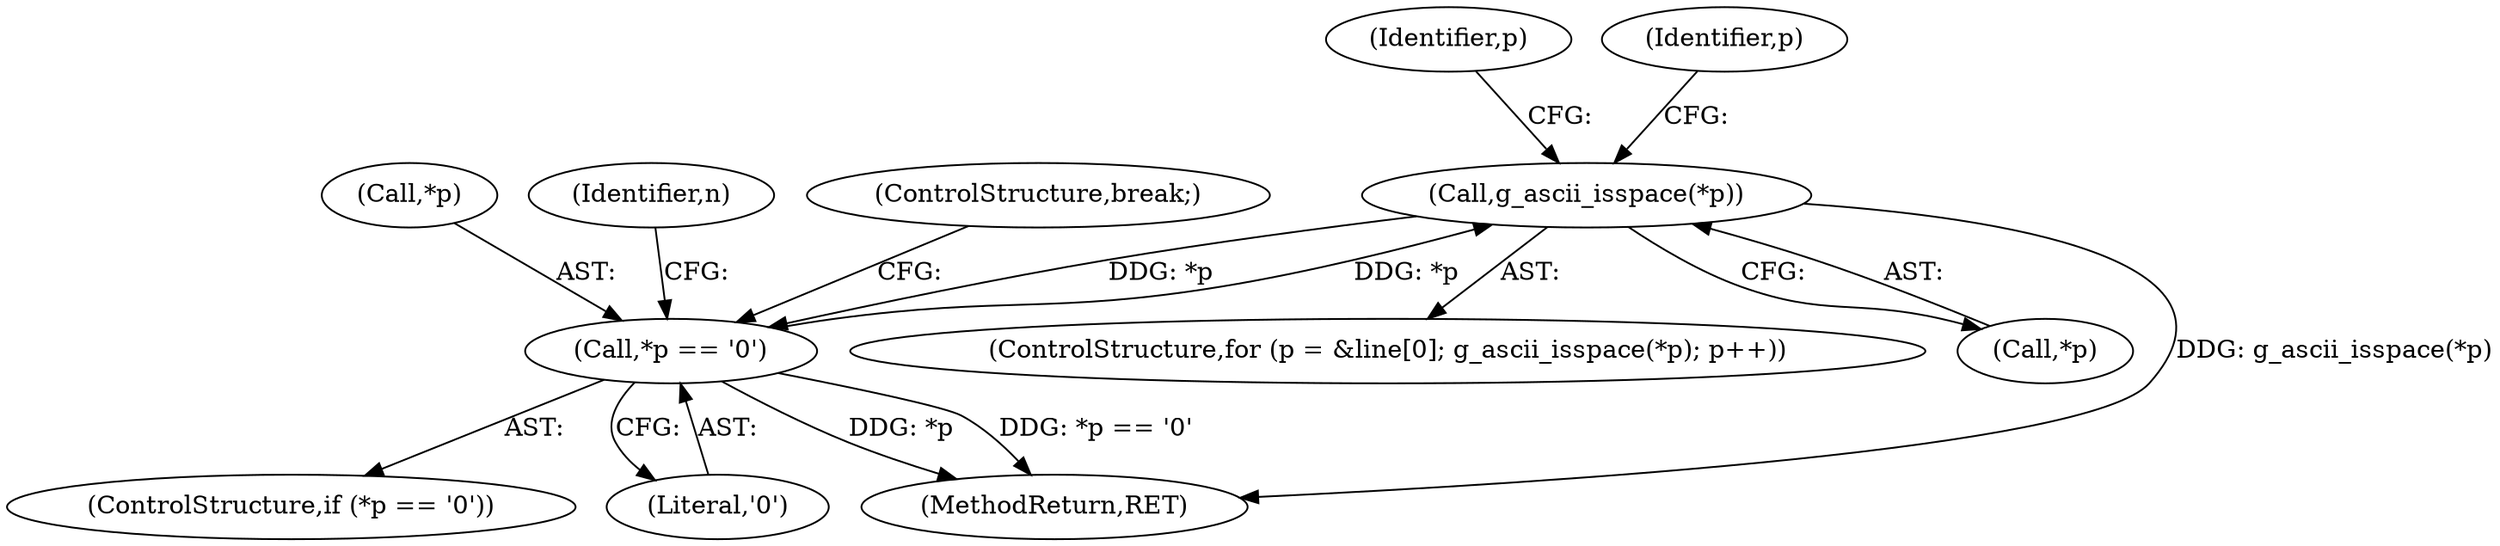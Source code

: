 digraph "0_wireshark_11edc83b98a61e890d7bb01855389d40e984ea82@pointer" {
"1000245" [label="(Call,g_ascii_isspace(*p))"];
"1000251" [label="(Call,*p == '\0')"];
"1000245" [label="(Call,g_ascii_isspace(*p))"];
"1000406" [label="(MethodReturn,RET)"];
"1000253" [label="(Identifier,p)"];
"1000238" [label="(ControlStructure,for (p = &line[0]; g_ascii_isspace(*p); p++))"];
"1000252" [label="(Call,*p)"];
"1000246" [label="(Call,*p)"];
"1000250" [label="(ControlStructure,if (*p == '\0'))"];
"1000251" [label="(Call,*p == '\0')"];
"1000258" [label="(Identifier,n)"];
"1000254" [label="(Literal,'\0')"];
"1000249" [label="(Identifier,p)"];
"1000256" [label="(ControlStructure,break;)"];
"1000245" [label="(Call,g_ascii_isspace(*p))"];
"1000245" -> "1000238"  [label="AST: "];
"1000245" -> "1000246"  [label="CFG: "];
"1000246" -> "1000245"  [label="AST: "];
"1000249" -> "1000245"  [label="CFG: "];
"1000253" -> "1000245"  [label="CFG: "];
"1000245" -> "1000406"  [label="DDG: g_ascii_isspace(*p)"];
"1000251" -> "1000245"  [label="DDG: *p"];
"1000245" -> "1000251"  [label="DDG: *p"];
"1000251" -> "1000250"  [label="AST: "];
"1000251" -> "1000254"  [label="CFG: "];
"1000252" -> "1000251"  [label="AST: "];
"1000254" -> "1000251"  [label="AST: "];
"1000256" -> "1000251"  [label="CFG: "];
"1000258" -> "1000251"  [label="CFG: "];
"1000251" -> "1000406"  [label="DDG: *p == '\0'"];
"1000251" -> "1000406"  [label="DDG: *p"];
}
